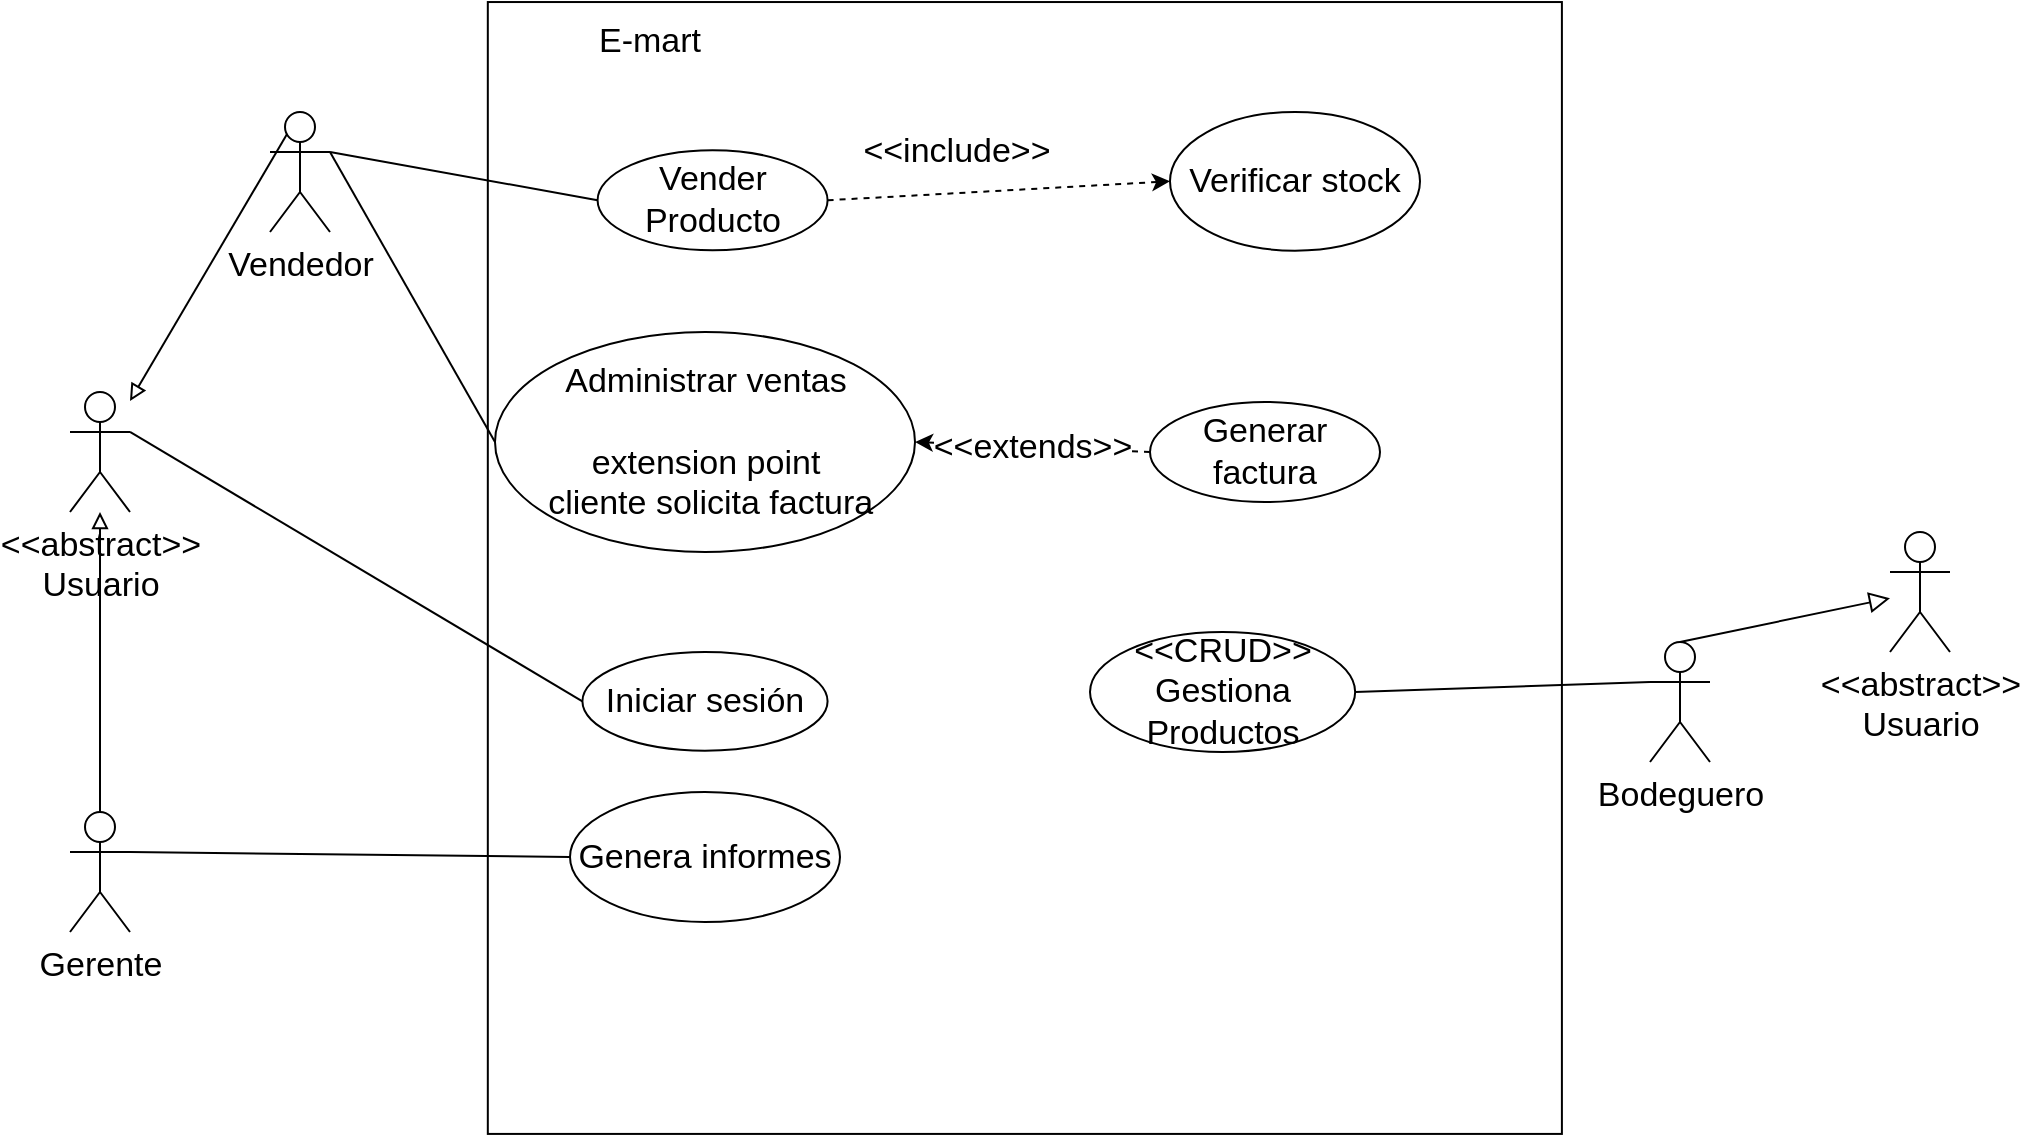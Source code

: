 <mxfile version="13.9.9" type="device"><diagram id="-NJs6HxFkGvVxruVR-cN" name="Página-1"><mxGraphModel dx="2247" dy="890" grid="1" gridSize="10" guides="1" tooltips="1" connect="1" arrows="1" fold="1" page="1" pageScale="1" pageWidth="827" pageHeight="1169" math="0" shadow="0"><root><mxCell id="0"/><mxCell id="1" parent="0"/><mxCell id="xKZM-iwIjUdGfF7zuEni-1" value="" style="rounded=0;whiteSpace=wrap;html=1;strokeWidth=1;fontSize=17;rotation=90;" parent="1" vertex="1"><mxGeometry x="164.46" y="159.47" width="565.94" height="537.04" as="geometry"/></mxCell><mxCell id="xKZM-iwIjUdGfF7zuEni-2" style="rounded=0;orthogonalLoop=1;jettySize=auto;html=1;exitX=1;exitY=0.333;exitDx=0;exitDy=0;exitPerimeter=0;entryX=0;entryY=0.5;entryDx=0;entryDy=0;endArrow=none;endFill=0;" parent="1" source="xKZM-iwIjUdGfF7zuEni-5" target="xKZM-iwIjUdGfF7zuEni-11" edge="1"><mxGeometry relative="1" as="geometry"/></mxCell><mxCell id="xKZM-iwIjUdGfF7zuEni-3" style="edgeStyle=none;rounded=0;orthogonalLoop=1;jettySize=auto;html=1;exitX=1;exitY=0.333;exitDx=0;exitDy=0;exitPerimeter=0;entryX=0;entryY=0.5;entryDx=0;entryDy=0;endArrow=none;endFill=0;" parent="1" source="xKZM-iwIjUdGfF7zuEni-5" target="xKZM-iwIjUdGfF7zuEni-18" edge="1"><mxGeometry relative="1" as="geometry"/></mxCell><mxCell id="xKZM-iwIjUdGfF7zuEni-4" style="edgeStyle=none;rounded=0;orthogonalLoop=1;jettySize=auto;html=1;exitX=0.5;exitY=0;exitDx=0;exitDy=0;exitPerimeter=0;fontSize=17;endArrow=block;endFill=0;" parent="1" source="xKZM-iwIjUdGfF7zuEni-5" target="xKZM-iwIjUdGfF7zuEni-24" edge="1"><mxGeometry relative="1" as="geometry"/></mxCell><mxCell id="xKZM-iwIjUdGfF7zuEni-5" value="Vendedor" style="shape=umlActor;verticalLabelPosition=bottom;verticalAlign=top;html=1;fontSize=17;" parent="1" vertex="1"><mxGeometry x="70" y="200" width="30" height="60" as="geometry"/></mxCell><mxCell id="xKZM-iwIjUdGfF7zuEni-6" style="edgeStyle=none;rounded=0;orthogonalLoop=1;jettySize=auto;html=1;exitX=1;exitY=0.333;exitDx=0;exitDy=0;exitPerimeter=0;entryX=0;entryY=0.5;entryDx=0;entryDy=0;endArrow=none;endFill=0;" parent="1" source="xKZM-iwIjUdGfF7zuEni-8" target="xKZM-iwIjUdGfF7zuEni-10" edge="1"><mxGeometry relative="1" as="geometry"/></mxCell><mxCell id="xKZM-iwIjUdGfF7zuEni-7" style="edgeStyle=none;rounded=0;orthogonalLoop=1;jettySize=auto;html=1;exitX=0.5;exitY=0;exitDx=0;exitDy=0;exitPerimeter=0;fontSize=17;endArrow=block;endFill=0;" parent="1" source="xKZM-iwIjUdGfF7zuEni-8" target="xKZM-iwIjUdGfF7zuEni-24" edge="1"><mxGeometry relative="1" as="geometry"/></mxCell><mxCell id="xKZM-iwIjUdGfF7zuEni-8" value="Gerente" style="shape=umlActor;verticalLabelPosition=bottom;verticalAlign=top;html=1;fontSize=17;" parent="1" vertex="1"><mxGeometry x="-30" y="550" width="30" height="60" as="geometry"/></mxCell><mxCell id="xKZM-iwIjUdGfF7zuEni-9" value="&amp;lt;&amp;lt;CRUD&amp;gt;&amp;gt;&lt;br&gt;Gestiona&lt;br&gt;Productos" style="ellipse;whiteSpace=wrap;html=1;fontSize=17;" parent="1" vertex="1"><mxGeometry x="480.0" y="460" width="132.58" height="60" as="geometry"/></mxCell><mxCell id="xKZM-iwIjUdGfF7zuEni-10" value="Genera informes" style="ellipse;whiteSpace=wrap;html=1;fontSize=17;" parent="1" vertex="1"><mxGeometry x="220" y="540" width="135" height="65" as="geometry"/></mxCell><mxCell id="xKZM-iwIjUdGfF7zuEni-11" value="Vender Producto" style="ellipse;whiteSpace=wrap;html=1;fontSize=17;" parent="1" vertex="1"><mxGeometry x="233.79" y="219.14" width="115" height="50" as="geometry"/></mxCell><mxCell id="xKZM-iwIjUdGfF7zuEni-12" value="Verificar stock" style="ellipse;whiteSpace=wrap;html=1;fontSize=17;" parent="1" vertex="1"><mxGeometry x="520" y="200" width="125" height="69.33" as="geometry"/></mxCell><mxCell id="xKZM-iwIjUdGfF7zuEni-13" value="Generar factura" style="ellipse;whiteSpace=wrap;html=1;fontSize=17;" parent="1" vertex="1"><mxGeometry x="510" y="345" width="115" height="50" as="geometry"/></mxCell><mxCell id="xKZM-iwIjUdGfF7zuEni-14" value="E-mart" style="text;html=1;strokeColor=none;fillColor=none;align=center;verticalAlign=middle;whiteSpace=wrap;rounded=0;strokeWidth=1;fontSize=17;" parent="1" vertex="1"><mxGeometry x="150" y="150" width="220" height="30" as="geometry"/></mxCell><mxCell id="xKZM-iwIjUdGfF7zuEni-15" style="edgeStyle=none;rounded=0;orthogonalLoop=1;jettySize=auto;html=1;exitX=0;exitY=0.333;exitDx=0;exitDy=0;exitPerimeter=0;entryX=1;entryY=0.5;entryDx=0;entryDy=0;fontSize=17;endArrow=none;endFill=0;" parent="1" source="xKZM-iwIjUdGfF7zuEni-17" target="xKZM-iwIjUdGfF7zuEni-9" edge="1"><mxGeometry relative="1" as="geometry"/></mxCell><mxCell id="xKZM-iwIjUdGfF7zuEni-16" style="rounded=0;orthogonalLoop=1;jettySize=auto;html=1;exitX=0.5;exitY=0;exitDx=0;exitDy=0;exitPerimeter=0;fontSize=17;endArrow=block;endFill=0;endSize=8;" parent="1" source="xKZM-iwIjUdGfF7zuEni-17" target="xKZM-iwIjUdGfF7zuEni-26" edge="1"><mxGeometry relative="1" as="geometry"/></mxCell><mxCell id="xKZM-iwIjUdGfF7zuEni-17" value="Bodeguero" style="shape=umlActor;verticalLabelPosition=bottom;verticalAlign=top;html=1;fontSize=17;" parent="1" vertex="1"><mxGeometry x="760" y="465" width="30" height="60" as="geometry"/></mxCell><mxCell id="xKZM-iwIjUdGfF7zuEni-18" value="Administrar ventas&lt;br&gt;&lt;br&gt;extension point&lt;br&gt;&amp;nbsp;cliente solicita factura" style="ellipse;whiteSpace=wrap;html=1;fontSize=17;" parent="1" vertex="1"><mxGeometry x="182.5" y="310" width="210" height="110" as="geometry"/></mxCell><mxCell id="xKZM-iwIjUdGfF7zuEni-19" value="" style="endArrow=classic;html=1;rounded=0;exitX=1;exitY=0.5;exitDx=0;exitDy=0;entryX=0;entryY=0.5;entryDx=0;entryDy=0;dashed=1;" parent="1" source="xKZM-iwIjUdGfF7zuEni-11" target="xKZM-iwIjUdGfF7zuEni-12" edge="1"><mxGeometry relative="1" as="geometry"><mxPoint x="315" y="510" as="sourcePoint"/><mxPoint x="415" y="510" as="targetPoint"/></mxGeometry></mxCell><mxCell id="xKZM-iwIjUdGfF7zuEni-20" value="&lt;span style=&quot;font-size: 17px;&quot;&gt;&amp;lt;&amp;lt;include&amp;gt;&amp;gt;&lt;/span&gt;" style="edgeLabel;resizable=0;html=1;align=center;verticalAlign=middle;" parent="xKZM-iwIjUdGfF7zuEni-19" connectable="0" vertex="1"><mxGeometry relative="1" as="geometry"><mxPoint x="-21" y="-20" as="offset"/></mxGeometry></mxCell><mxCell id="xKZM-iwIjUdGfF7zuEni-21" value="" style="endArrow=classic;html=1;rounded=0;dashed=1;fontSize=17;entryX=1;entryY=0.5;entryDx=0;entryDy=0;exitX=0;exitY=0.5;exitDx=0;exitDy=0;" parent="1" source="xKZM-iwIjUdGfF7zuEni-13" target="xKZM-iwIjUdGfF7zuEni-18" edge="1"><mxGeometry relative="1" as="geometry"><mxPoint x="365" y="410" as="sourcePoint"/><mxPoint x="465" y="410" as="targetPoint"/></mxGeometry></mxCell><mxCell id="xKZM-iwIjUdGfF7zuEni-22" value="&amp;lt;&amp;lt;extends&amp;gt;&amp;gt;" style="edgeLabel;resizable=0;html=1;align=center;verticalAlign=middle;fontSize=17;" parent="xKZM-iwIjUdGfF7zuEni-21" connectable="0" vertex="1"><mxGeometry relative="1" as="geometry"/></mxCell><mxCell id="xKZM-iwIjUdGfF7zuEni-23" style="edgeStyle=none;rounded=0;orthogonalLoop=1;jettySize=auto;html=1;exitX=1;exitY=0.333;exitDx=0;exitDy=0;exitPerimeter=0;entryX=0;entryY=0.5;entryDx=0;entryDy=0;fontSize=17;endArrow=none;endFill=0;" parent="1" source="xKZM-iwIjUdGfF7zuEni-24" target="xKZM-iwIjUdGfF7zuEni-25" edge="1"><mxGeometry relative="1" as="geometry"/></mxCell><mxCell id="xKZM-iwIjUdGfF7zuEni-24" value="&amp;lt;&amp;lt;abstract&amp;gt;&amp;gt;&lt;br&gt;Usuario" style="shape=umlActor;verticalLabelPosition=bottom;verticalAlign=top;html=1;fontSize=17;" parent="1" vertex="1"><mxGeometry x="-30" y="340" width="30" height="60" as="geometry"/></mxCell><mxCell id="xKZM-iwIjUdGfF7zuEni-25" value="Iniciar sesión" style="ellipse;whiteSpace=wrap;html=1;fontSize=17;" parent="1" vertex="1"><mxGeometry x="226.21" y="470" width="122.58" height="49.33" as="geometry"/></mxCell><mxCell id="xKZM-iwIjUdGfF7zuEni-26" value="&amp;lt;&amp;lt;abstract&amp;gt;&amp;gt;&lt;br&gt;Usuario" style="shape=umlActor;verticalLabelPosition=bottom;verticalAlign=top;html=1;fontSize=17;" parent="1" vertex="1"><mxGeometry x="880" y="410" width="30" height="60" as="geometry"/></mxCell></root></mxGraphModel></diagram></mxfile>